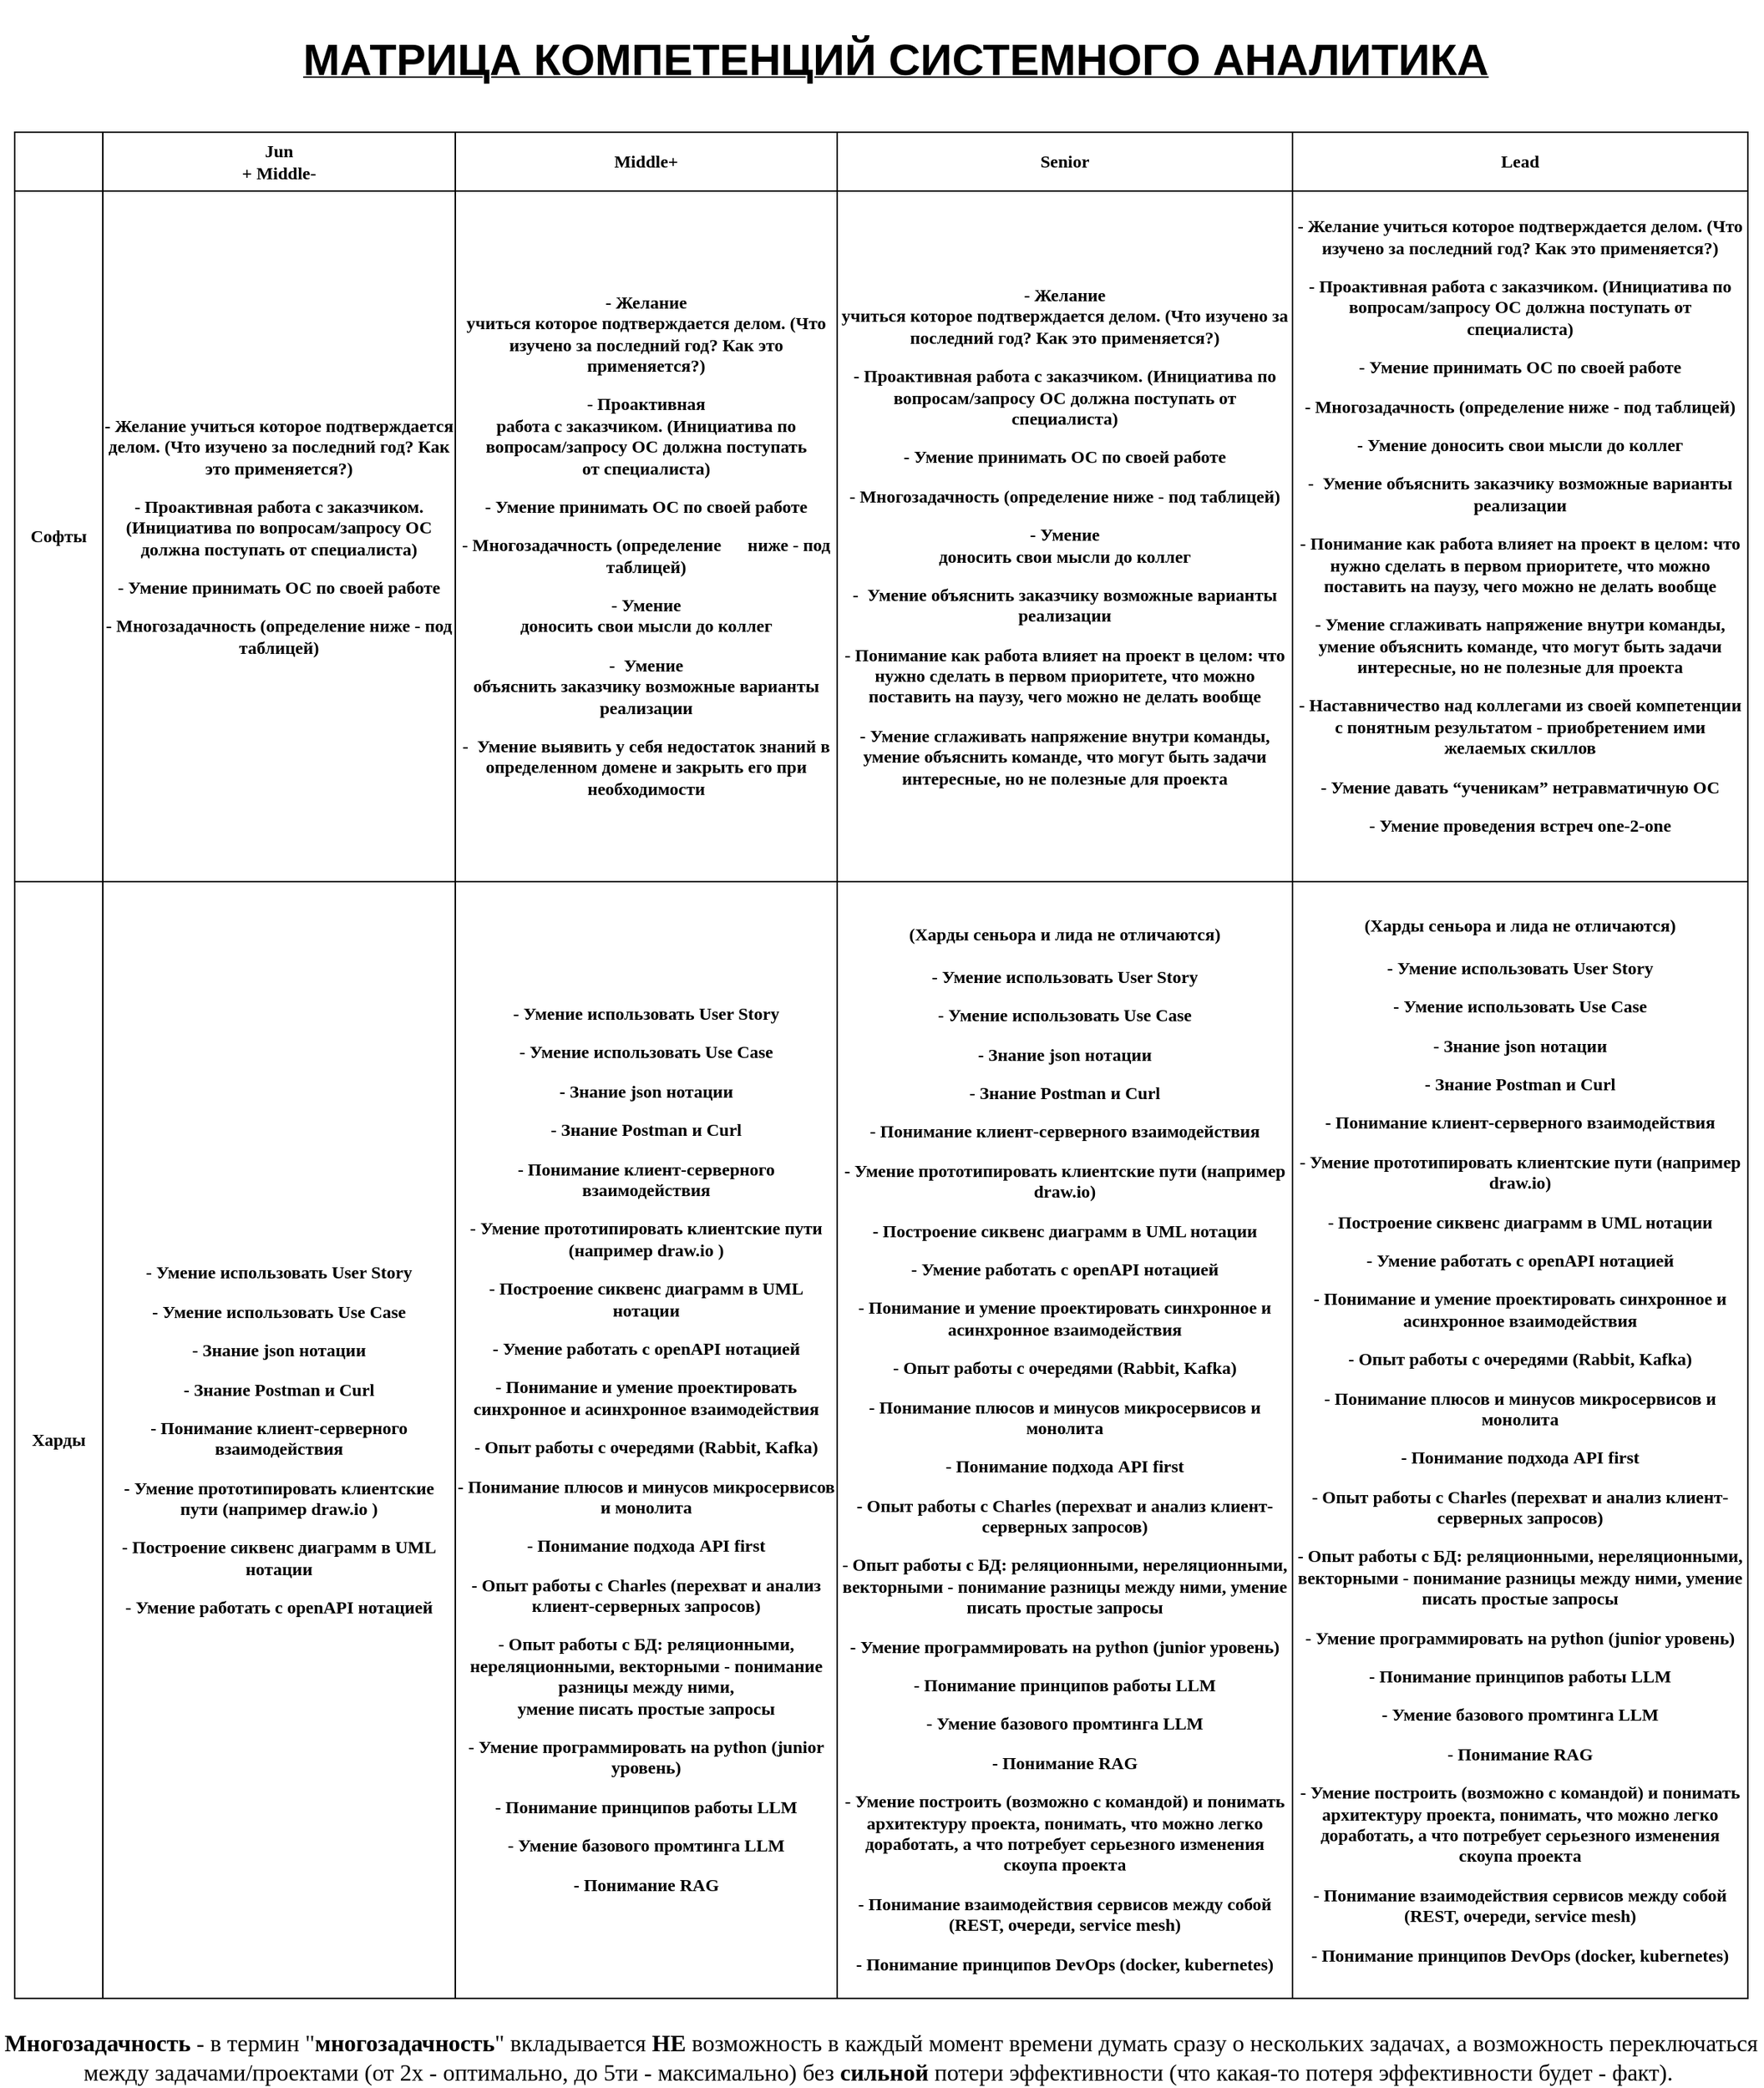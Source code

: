 <mxfile version="27.1.6">
  <diagram name="Страница — 1" id="mGW0HguZxzV9_WUO_xMd">
    <mxGraphModel dx="1426" dy="785" grid="1" gridSize="10" guides="1" tooltips="1" connect="1" arrows="1" fold="1" page="1" pageScale="1" pageWidth="827" pageHeight="1169" math="0" shadow="0">
      <root>
        <mxCell id="0" />
        <mxCell id="1" parent="0" />
        <mxCell id="4yrnK2TZLZaJWwU7wquU-1" value="" style="shape=table;startSize=0;container=1;collapsible=0;childLayout=tableLayout;fontStyle=1;fontSize=12;fontFamily=Times New Roman;" vertex="1" parent="1">
          <mxGeometry x="90" y="210" width="1180" height="1270" as="geometry" />
        </mxCell>
        <mxCell id="4yrnK2TZLZaJWwU7wquU-2" value="" style="shape=tableRow;horizontal=0;startSize=0;swimlaneHead=0;swimlaneBody=0;strokeColor=inherit;top=0;left=0;bottom=0;right=0;collapsible=0;dropTarget=0;fillColor=none;points=[[0,0.5],[1,0.5]];portConstraint=eastwest;fontStyle=1;fontSize=12;fontFamily=Times New Roman;" vertex="1" parent="4yrnK2TZLZaJWwU7wquU-1">
          <mxGeometry width="1180" height="40" as="geometry" />
        </mxCell>
        <mxCell id="4yrnK2TZLZaJWwU7wquU-3" value="" style="shape=partialRectangle;html=1;whiteSpace=wrap;connectable=0;strokeColor=inherit;overflow=hidden;fillColor=none;top=0;left=0;bottom=0;right=0;pointerEvents=1;fontStyle=1;fontSize=12;fontFamily=Times New Roman;" vertex="1" parent="4yrnK2TZLZaJWwU7wquU-2">
          <mxGeometry width="60" height="40" as="geometry">
            <mxRectangle width="60" height="40" as="alternateBounds" />
          </mxGeometry>
        </mxCell>
        <mxCell id="4yrnK2TZLZaJWwU7wquU-4" value="&lt;span&gt;&lt;span style=&quot;&quot;&gt;Jun&lt;br&gt;+ Middle-&lt;/span&gt;&lt;/span&gt;" style="shape=partialRectangle;html=1;whiteSpace=wrap;connectable=0;strokeColor=inherit;overflow=hidden;fillColor=none;top=0;left=0;bottom=0;right=0;pointerEvents=1;fontStyle=1;fontSize=12;fontFamily=Times New Roman;" vertex="1" parent="4yrnK2TZLZaJWwU7wquU-2">
          <mxGeometry x="60" width="240" height="40" as="geometry">
            <mxRectangle width="240" height="40" as="alternateBounds" />
          </mxGeometry>
        </mxCell>
        <mxCell id="4yrnK2TZLZaJWwU7wquU-5" value="&lt;span&gt;&lt;span style=&quot;&quot;&gt;Middle+&lt;/span&gt;&lt;/span&gt;" style="shape=partialRectangle;html=1;whiteSpace=wrap;connectable=0;strokeColor=inherit;overflow=hidden;fillColor=none;top=0;left=0;bottom=0;right=0;pointerEvents=1;fontStyle=1;fontSize=12;fontFamily=Times New Roman;" vertex="1" parent="4yrnK2TZLZaJWwU7wquU-2">
          <mxGeometry x="300" width="260" height="40" as="geometry">
            <mxRectangle width="260" height="40" as="alternateBounds" />
          </mxGeometry>
        </mxCell>
        <mxCell id="4yrnK2TZLZaJWwU7wquU-6" value="&lt;span&gt;&lt;span style=&quot;&quot;&gt;Senior&lt;/span&gt;&lt;/span&gt;" style="shape=partialRectangle;html=1;whiteSpace=wrap;connectable=0;strokeColor=inherit;overflow=hidden;fillColor=none;top=0;left=0;bottom=0;right=0;pointerEvents=1;fontStyle=1;fontSize=12;fontFamily=Times New Roman;" vertex="1" parent="4yrnK2TZLZaJWwU7wquU-2">
          <mxGeometry x="560" width="310" height="40" as="geometry">
            <mxRectangle width="310" height="40" as="alternateBounds" />
          </mxGeometry>
        </mxCell>
        <mxCell id="4yrnK2TZLZaJWwU7wquU-7" value="&lt;span&gt;&lt;span style=&quot;&quot;&gt;Lead&lt;/span&gt;&lt;/span&gt;" style="shape=partialRectangle;html=1;whiteSpace=wrap;connectable=0;strokeColor=inherit;overflow=hidden;fillColor=none;top=0;left=0;bottom=0;right=0;pointerEvents=1;fontStyle=1;fontSize=12;fontFamily=Times New Roman;" vertex="1" parent="4yrnK2TZLZaJWwU7wquU-2">
          <mxGeometry x="870" width="310" height="40" as="geometry">
            <mxRectangle width="310" height="40" as="alternateBounds" />
          </mxGeometry>
        </mxCell>
        <mxCell id="4yrnK2TZLZaJWwU7wquU-8" value="" style="shape=tableRow;horizontal=0;startSize=0;swimlaneHead=0;swimlaneBody=0;strokeColor=inherit;top=0;left=0;bottom=0;right=0;collapsible=0;dropTarget=0;fillColor=none;points=[[0,0.5],[1,0.5]];portConstraint=eastwest;fontStyle=1;fontSize=12;fontFamily=Times New Roman;" vertex="1" parent="4yrnK2TZLZaJWwU7wquU-1">
          <mxGeometry y="40" width="1180" height="470" as="geometry" />
        </mxCell>
        <mxCell id="4yrnK2TZLZaJWwU7wquU-9" value="&lt;span&gt;&lt;span style=&quot;&quot;&gt;Софты&lt;/span&gt;&lt;/span&gt;" style="shape=partialRectangle;html=1;whiteSpace=wrap;connectable=0;strokeColor=inherit;overflow=hidden;fillColor=none;top=0;left=0;bottom=0;right=0;pointerEvents=1;fontStyle=1;fontSize=12;fontFamily=Times New Roman;" vertex="1" parent="4yrnK2TZLZaJWwU7wquU-8">
          <mxGeometry width="60" height="470" as="geometry">
            <mxRectangle width="60" height="470" as="alternateBounds" />
          </mxGeometry>
        </mxCell>
        <mxCell id="4yrnK2TZLZaJWwU7wquU-10" value="&lt;p class=&quot;MsoNormal&quot;&gt;&lt;span&gt;&lt;span style=&quot;&quot;&gt;- Желание&amp;nbsp;учиться которое подтверждается делом. (Что изучено за последний год? Как это&amp;nbsp;применяется?)&lt;/span&gt;&lt;/span&gt;&lt;span style=&quot;&quot;&gt;&lt;/span&gt;&lt;/p&gt;&lt;p class=&quot;MsoNormal&quot;&gt;&lt;span style=&quot;background-color: transparent; color: light-dark(rgb(0, 0, 0), rgb(255, 255, 255));&quot;&gt;- Проактивная&amp;nbsp;&lt;/span&gt;&lt;span style=&quot;background-color: transparent; color: light-dark(rgb(0, 0, 0), rgb(255, 255, 255));&quot;&gt;работа с заказчиком. (Инициатива по вопросам/запросу ОС должна поступать от&amp;nbsp;&lt;/span&gt;&lt;span style=&quot;background-color: transparent; color: light-dark(rgb(0, 0, 0), rgb(255, 255, 255));&quot;&gt;специалиста)&lt;/span&gt;&lt;/p&gt;&lt;p class=&quot;MsoNormal&quot;&gt;&lt;span style=&quot;background-color: transparent; color: light-dark(rgb(0, 0, 0), rgb(255, 255, 255));&quot;&gt;- Умение&amp;nbsp;&lt;/span&gt;&lt;span style=&quot;background-color: transparent; color: light-dark(rgb(0, 0, 0), rgb(255, 255, 255));&quot;&gt;принимать ОС по своей работе&lt;/span&gt;&lt;/p&gt;&lt;p class=&quot;MsoNormal&quot;&gt;&lt;span style=&quot;background-color: transparent; color: light-dark(rgb(0, 0, 0), rgb(255, 255, 255));&quot;&gt;-&amp;nbsp;Многозадачность (определение ниже - под таблицей)&lt;/span&gt;&lt;/p&gt;" style="shape=partialRectangle;html=1;whiteSpace=wrap;connectable=0;strokeColor=inherit;overflow=hidden;fillColor=none;top=0;left=0;bottom=0;right=0;pointerEvents=1;fontStyle=1;fontSize=12;fontFamily=Times New Roman;" vertex="1" parent="4yrnK2TZLZaJWwU7wquU-8">
          <mxGeometry x="60" width="240" height="470" as="geometry">
            <mxRectangle width="240" height="470" as="alternateBounds" />
          </mxGeometry>
        </mxCell>
        <mxCell id="4yrnK2TZLZaJWwU7wquU-11" value="&lt;p class=&quot;MsoNormal&quot;&gt;&lt;span&gt;&lt;span style=&quot;&quot;&gt;- Желание&lt;br&gt;учиться которое подтверждается делом. (Что изучено за последний год? Как это&lt;br&gt;применяется?)&lt;/span&gt;&lt;/span&gt;&lt;span style=&quot;&quot;&gt;&lt;/span&gt;&lt;/p&gt;&lt;p class=&quot;MsoNormal&quot;&gt;&lt;span&gt;&lt;span style=&quot;&quot;&gt;- Проактивная&lt;br&gt;работа с заказчиком. (Инициатива по вопросам/запросу ОС должна поступать от&amp;nbsp;специалиста)&lt;/span&gt;&lt;/span&gt;&lt;span style=&quot;&quot;&gt;&lt;/span&gt;&lt;/p&gt;&lt;p class=&quot;MsoNormal&quot;&gt;&lt;span&gt;&lt;span style=&quot;&quot;&gt;- Умение&amp;nbsp;принимать ОС по своей работе&lt;/span&gt;&lt;/span&gt;&lt;span style=&quot;&quot;&gt;&lt;/span&gt;&lt;/p&gt;&lt;p class=&quot;MsoNormal&quot;&gt;&lt;span&gt;&lt;span style=&quot;&quot;&gt;-&amp;nbsp;Многозадачность (определение&amp;nbsp; &amp;nbsp; &amp;nbsp; ниже - под таблицей)&lt;/span&gt;&lt;/span&gt;&lt;span style=&quot;&quot;&gt;&lt;/span&gt;&lt;/p&gt;&lt;p class=&quot;MsoNormal&quot;&gt;&lt;span&gt;&lt;span style=&quot;&quot;&gt;- Умение&lt;br&gt;доносить свои мысли до коллег&lt;/span&gt;&lt;/span&gt;&lt;span style=&quot;&quot;&gt;&lt;/span&gt;&lt;/p&gt;&lt;p class=&quot;MsoNormal&quot;&gt;&lt;span&gt;&lt;span style=&quot;&quot;&gt;-&amp;nbsp; Умение&lt;br&gt;объяснить заказчику возможные варианты реализации&lt;/span&gt;&lt;/span&gt;&lt;span style=&quot;&quot;&gt;&lt;/span&gt;&lt;/p&gt;&lt;span&gt;&lt;span style=&quot;&quot;&gt;-&amp;nbsp; Умение выявить у себя недостаток знаний в определенном домене и закрыть его при&lt;br&gt;необходимости&lt;/span&gt;&lt;/span&gt;" style="shape=partialRectangle;html=1;whiteSpace=wrap;connectable=0;strokeColor=inherit;overflow=hidden;fillColor=none;top=0;left=0;bottom=0;right=0;pointerEvents=1;fontStyle=1;fontSize=12;fontFamily=Times New Roman;" vertex="1" parent="4yrnK2TZLZaJWwU7wquU-8">
          <mxGeometry x="300" width="260" height="470" as="geometry">
            <mxRectangle width="260" height="470" as="alternateBounds" />
          </mxGeometry>
        </mxCell>
        <mxCell id="4yrnK2TZLZaJWwU7wquU-12" value="&lt;p class=&quot;MsoNormal&quot;&gt;- Желание&lt;br&gt;учиться которое подтверждается делом. (Что изучено за последний год? Как это применяется?)&lt;/p&gt;&lt;p class=&quot;MsoNormal&quot;&gt;&lt;span style=&quot;background-color: transparent; color: light-dark(rgb(0, 0, 0), rgb(255, 255, 255));&quot;&gt;-&amp;nbsp;Проактивная работа с заказчиком. (Инициатива по вопросам/запросу ОС должна&amp;nbsp;поступать от специалиста)&lt;/span&gt;&lt;/p&gt;&lt;p class=&quot;MsoNormal&quot;&gt;- Умение&amp;nbsp;принимать ОС по своей работе&lt;/p&gt;&lt;p class=&quot;MsoNormal&quot;&gt;-&amp;nbsp;Многозадачность (определение ниже - под таблицей)&lt;/p&gt;&lt;p class=&quot;MsoNormal&quot;&gt;- Умение&lt;br&gt;доносить свои мысли до коллег&lt;/p&gt;&lt;p class=&quot;MsoNormal&quot;&gt;-&amp;nbsp;&amp;nbsp;Умение объяснить заказчику возможные варианты реализации&lt;/p&gt;&lt;p class=&quot;MsoNormal&quot;&gt;- Понимание&amp;nbsp;как работа влияет на проект в целом: что нужно сделать в первом приоритете,&amp;nbsp;что можно поставить на паузу, чего можно не делать вообще&lt;/p&gt;&lt;p class=&quot;MsoNormal&quot;&gt;- Умение&amp;nbsp;сглаживать напряжение внутри команды, умение объяснить команде, что могут&amp;nbsp;быть задачи интересные, но не полезные для проекта&lt;/p&gt;" style="shape=partialRectangle;html=1;whiteSpace=wrap;connectable=0;strokeColor=inherit;overflow=hidden;fillColor=none;top=0;left=0;bottom=0;right=0;pointerEvents=1;fontStyle=1;fontSize=12;fontFamily=Times New Roman;" vertex="1" parent="4yrnK2TZLZaJWwU7wquU-8">
          <mxGeometry x="560" width="310" height="470" as="geometry">
            <mxRectangle width="310" height="470" as="alternateBounds" />
          </mxGeometry>
        </mxCell>
        <mxCell id="4yrnK2TZLZaJWwU7wquU-13" value="&lt;p class=&quot;MsoNormal&quot;&gt;- Желание&amp;nbsp;учиться которое подтверждается делом. (Что изучено за последний год? Как это&amp;nbsp;применяется?)&lt;/p&gt;&lt;p class=&quot;MsoNormal&quot;&gt;-&amp;nbsp;Проактивная работа с заказчиком. (Инициатива по вопросам/запросу ОС должна&amp;nbsp;поступать от специалиста)&lt;/p&gt;&lt;p class=&quot;MsoNormal&quot;&gt;- Умение&amp;nbsp;принимать ОС по своей работе&lt;/p&gt;&lt;p class=&quot;MsoNormal&quot;&gt;-&amp;nbsp;Многозадачность (определение ниже - под таблицей)&lt;/p&gt;&lt;p class=&quot;MsoNormal&quot;&gt;- Умение&amp;nbsp;доносить свои мысли до коллег&lt;/p&gt;&lt;p class=&quot;MsoNormal&quot;&gt;-&amp;nbsp;&amp;nbsp;Умение объяснить заказчику возможные варианты реализации&lt;/p&gt;&lt;p class=&quot;MsoNormal&quot;&gt;- Понимание&amp;nbsp;как работа влияет на проект в целом: что нужно сделать в первом приоритете,&amp;nbsp;что можно поставить на паузу, чего можно не делать вообще&lt;/p&gt;&lt;p class=&quot;MsoNormal&quot;&gt;- Умение&amp;nbsp;сглаживать напряжение внутри команды, умение объяснить команде, что могут&amp;nbsp;быть задачи интересные, но не полезные для проекта&lt;/p&gt;&lt;p class=&quot;MsoNormal&quot;&gt;-&amp;nbsp;Наставничество над коллегами из своей компетенции с понятным результатом -&amp;nbsp;приобретением ими желаемых скиллов&lt;/p&gt;&lt;p class=&quot;MsoNormal&quot;&gt;- Умение&amp;nbsp;давать “ученикам” нетравматичную ОС&lt;/p&gt;&lt;p class=&quot;MsoNormal&quot;&gt;- Умение&amp;nbsp;проведения встреч one-2-one&lt;/p&gt;&lt;div&gt;&lt;br&gt;&lt;/div&gt;" style="shape=partialRectangle;html=1;whiteSpace=wrap;connectable=0;strokeColor=inherit;overflow=hidden;fillColor=none;top=0;left=0;bottom=0;right=0;pointerEvents=1;fontStyle=1;fontSize=12;fontFamily=Times New Roman;" vertex="1" parent="4yrnK2TZLZaJWwU7wquU-8">
          <mxGeometry x="870" width="310" height="470" as="geometry">
            <mxRectangle width="310" height="470" as="alternateBounds" />
          </mxGeometry>
        </mxCell>
        <mxCell id="4yrnK2TZLZaJWwU7wquU-14" value="" style="shape=tableRow;horizontal=0;startSize=0;swimlaneHead=0;swimlaneBody=0;strokeColor=inherit;top=0;left=0;bottom=0;right=0;collapsible=0;dropTarget=0;fillColor=none;points=[[0,0.5],[1,0.5]];portConstraint=eastwest;fontStyle=1;fontSize=12;fontFamily=Times New Roman;" vertex="1" parent="4yrnK2TZLZaJWwU7wquU-1">
          <mxGeometry y="510" width="1180" height="760" as="geometry" />
        </mxCell>
        <mxCell id="4yrnK2TZLZaJWwU7wquU-15" value="&lt;span&gt;&lt;span style=&quot;&quot;&gt;Харды&lt;/span&gt;&lt;/span&gt;" style="shape=partialRectangle;html=1;whiteSpace=wrap;connectable=0;strokeColor=inherit;overflow=hidden;fillColor=none;top=0;left=0;bottom=0;right=0;pointerEvents=1;fontStyle=1;fontSize=12;fontFamily=Times New Roman;" vertex="1" parent="4yrnK2TZLZaJWwU7wquU-14">
          <mxGeometry width="60" height="760" as="geometry">
            <mxRectangle width="60" height="760" as="alternateBounds" />
          </mxGeometry>
        </mxCell>
        <mxCell id="4yrnK2TZLZaJWwU7wquU-16" value="&lt;p class=&quot;MsoNormal&quot;&gt;- Умение&amp;nbsp;использовать&amp;nbsp;User Story&lt;/p&gt;&lt;p class=&quot;MsoNormal&quot;&gt;- Умение&amp;nbsp;&lt;span style=&quot;background-color: transparent; color: light-dark(rgb(0, 0, 0), rgb(255, 255, 255));&quot;&gt;использовать Use Case&lt;/span&gt;&lt;/p&gt;&lt;p class=&quot;MsoNormal&quot;&gt;- Знание&amp;nbsp;json нотации&lt;/p&gt;&lt;p class=&quot;MsoNormal&quot;&gt;- Знание&amp;nbsp;Postman и Curl&lt;/p&gt;&lt;p class=&quot;MsoNormal&quot;&gt;- Понимание&amp;nbsp;клиент-серверного взаимодействия&lt;/p&gt;&lt;p class=&quot;MsoNormal&quot;&gt;- Умение&amp;nbsp;прототипировать клиентские пути (например draw.io )&lt;/p&gt;&lt;p class=&quot;MsoNormal&quot;&gt;- Построение&amp;nbsp;сиквенс диаграмм в UML нотации&lt;/p&gt;&lt;p class=&quot;MsoNormal&quot;&gt;- Умение&amp;nbsp;работать с openAPI нотацией&lt;/p&gt;" style="shape=partialRectangle;html=1;whiteSpace=wrap;connectable=0;strokeColor=inherit;overflow=hidden;fillColor=none;top=0;left=0;bottom=0;right=0;pointerEvents=1;fontStyle=1;fontSize=12;fontFamily=Times New Roman;" vertex="1" parent="4yrnK2TZLZaJWwU7wquU-14">
          <mxGeometry x="60" width="240" height="760" as="geometry">
            <mxRectangle width="240" height="760" as="alternateBounds" />
          </mxGeometry>
        </mxCell>
        <mxCell id="4yrnK2TZLZaJWwU7wquU-17" value="&lt;p class=&quot;MsoNormal&quot;&gt;&lt;span&gt;&lt;span style=&quot;&quot;&gt;- Умение&amp;nbsp;использовать&lt;/span&gt;&lt;/span&gt;&lt;span style=&quot;&quot;&gt; &lt;span&gt;User Story&lt;/span&gt;&lt;/span&gt;&lt;/p&gt;&lt;p class=&quot;MsoNormal&quot;&gt;&lt;span&gt;&lt;span style=&quot;&quot;&gt;- Умение&amp;nbsp;использовать Use Case&lt;/span&gt;&lt;/span&gt;&lt;span style=&quot;&quot;&gt;&lt;/span&gt;&lt;/p&gt;&lt;p class=&quot;MsoNormal&quot;&gt;&lt;span&gt;&lt;span style=&quot;&quot;&gt;- Знание json&amp;nbsp;нотации&lt;/span&gt;&lt;/span&gt;&lt;span style=&quot;&quot;&gt;&lt;/span&gt;&lt;/p&gt;&lt;p class=&quot;MsoNormal&quot;&gt;&lt;span&gt;&lt;span style=&quot;&quot;&gt;- Знание&amp;nbsp;Postman и Curl&lt;/span&gt;&lt;/span&gt;&lt;span style=&quot;&quot;&gt;&lt;/span&gt;&lt;/p&gt;&lt;p class=&quot;MsoNormal&quot;&gt;&lt;span&gt;&lt;span style=&quot;&quot;&gt;- Понимание&amp;nbsp;клиент-серверного взаимодействия&lt;/span&gt;&lt;/span&gt;&lt;span style=&quot;&quot;&gt;&lt;/span&gt;&lt;/p&gt;&lt;p class=&quot;MsoNormal&quot;&gt;&lt;span&gt;&lt;span style=&quot;&quot;&gt;- Умение&amp;nbsp;прототипировать клиентские пути (например draw.io )&lt;/span&gt;&lt;/span&gt;&lt;span style=&quot;&quot;&gt;&lt;/span&gt;&lt;/p&gt;&lt;p class=&quot;MsoNormal&quot;&gt;&lt;span&gt;&lt;span style=&quot;&quot;&gt;- Построение&amp;nbsp;сиквенс диаграмм в UML нотации&lt;/span&gt;&lt;/span&gt;&lt;span style=&quot;&quot;&gt;&lt;/span&gt;&lt;/p&gt;&lt;p class=&quot;MsoNormal&quot;&gt;&lt;span&gt;&lt;span style=&quot;&quot;&gt;- Умение&amp;nbsp;работать с openAPI нотацией&lt;/span&gt;&lt;/span&gt;&lt;span style=&quot;&quot;&gt;&lt;/span&gt;&lt;/p&gt;&lt;p class=&quot;MsoNormal&quot;&gt;&lt;span&gt;&lt;span style=&quot;&quot;&gt;- Понимание и&amp;nbsp;умение проектировать синхронное и асинхронное взаимодействия&lt;/span&gt;&lt;/span&gt;&lt;span style=&quot;&quot;&gt;&lt;/span&gt;&lt;/p&gt;&lt;p class=&quot;MsoNormal&quot;&gt;&lt;span&gt;&lt;span style=&quot;&quot;&gt;- Опыт работы&amp;nbsp;с очередями (Rabbit, Kafka)&lt;/span&gt;&lt;/span&gt;&lt;span style=&quot;&quot;&gt;&lt;/span&gt;&lt;/p&gt;&lt;p class=&quot;MsoNormal&quot;&gt;&lt;span&gt;&lt;span style=&quot;&quot;&gt;- Понимание&amp;nbsp;плюсов и минусов микросервисов и монолита&lt;/span&gt;&lt;/span&gt;&lt;span style=&quot;font-family:&amp;lt;br/&amp;gt;&amp;quot;Times New Roman&amp;quot;,serif;mso-fareast-font-family:&amp;quot;Times New Roman&amp;quot;;mso-font-kerning:&amp;lt;br/&amp;gt;0pt;mso-ligatures:none;mso-fareast-language:RU&quot;&gt;&lt;/span&gt;&lt;/p&gt;&lt;p class=&quot;MsoNormal&quot;&gt;&lt;span&gt;&lt;span style=&quot;&quot;&gt;- Понимание&amp;nbsp;подхода API first&lt;/span&gt;&lt;/span&gt;&lt;span style=&quot;&quot;&gt;&lt;/span&gt;&lt;/p&gt;&lt;p class=&quot;MsoNormal&quot;&gt;&lt;span&gt;&lt;span style=&quot;&quot;&gt;- Опыт работы&amp;nbsp;с Charles (перехват и анализ клиент-серверных запросов)&lt;/span&gt;&lt;/span&gt;&lt;span style=&quot;&quot;&gt;&lt;/span&gt;&lt;/p&gt;&lt;p class=&quot;MsoNormal&quot;&gt;&lt;span&gt;&lt;span style=&quot;&quot;&gt;- Опыт работы&amp;nbsp;с БД: реляционными, нереляционными, векторными - понимание разницы между ними,&lt;br&gt;умение писать простые запросы&lt;/span&gt;&lt;/span&gt;&lt;span style=&quot;&quot;&gt;&lt;/span&gt;&lt;/p&gt;&lt;p class=&quot;MsoNormal&quot;&gt;&lt;span&gt;&lt;span style=&quot;&quot;&gt;- Умение&amp;nbsp;программировать на python (junior уровень)&lt;/span&gt;&lt;/span&gt;&lt;span style=&quot;font-family:&amp;lt;br/&amp;gt;&amp;quot;Times New Roman&amp;quot;,serif;mso-fareast-font-family:&amp;quot;Times New Roman&amp;quot;;mso-font-kerning:&amp;lt;br/&amp;gt;0pt;mso-ligatures:none;mso-fareast-language:RU&quot;&gt;&lt;/span&gt;&lt;/p&gt;&lt;p class=&quot;MsoNormal&quot;&gt;&lt;span&gt;&lt;span style=&quot;&quot;&gt;- Понимание&amp;nbsp;принципов работы LLM&lt;/span&gt;&lt;/span&gt;&lt;span style=&quot;&quot;&gt;&lt;/span&gt;&lt;/p&gt;&lt;p class=&quot;MsoNormal&quot;&gt;&lt;span&gt;&lt;span style=&quot;&quot;&gt;- Умение&amp;nbsp;базового промтинга LLM&lt;/span&gt;&lt;/span&gt;&lt;span style=&quot;&quot;&gt;&lt;/span&gt;&lt;/p&gt;&lt;span&gt;&lt;span style=&quot;&quot;&gt;- Понимание RAG&lt;/span&gt;&lt;/span&gt;" style="shape=partialRectangle;html=1;whiteSpace=wrap;connectable=0;strokeColor=inherit;overflow=hidden;fillColor=none;top=0;left=0;bottom=0;right=0;pointerEvents=1;fontStyle=1;fontSize=12;fontFamily=Times New Roman;" vertex="1" parent="4yrnK2TZLZaJWwU7wquU-14">
          <mxGeometry x="300" width="260" height="760" as="geometry">
            <mxRectangle width="260" height="760" as="alternateBounds" />
          </mxGeometry>
        </mxCell>
        <mxCell id="4yrnK2TZLZaJWwU7wquU-18" value="&lt;p class=&quot;MsoNormal&quot;&gt;&lt;span style=&quot;&quot;&gt;(Харды сеньора&amp;nbsp;и лида не отличаются)&lt;br&gt;&lt;br&gt;&lt;span&gt;- Умение использовать&lt;/span&gt; &lt;span&gt;User Story&lt;/span&gt;&lt;/span&gt;&lt;/p&gt;&lt;p class=&quot;MsoNormal&quot;&gt;&lt;span&gt;&lt;span style=&quot;&quot;&gt;- Умение&amp;nbsp;использовать Use Case&lt;/span&gt;&lt;/span&gt;&lt;span style=&quot;&quot;&gt;&lt;/span&gt;&lt;/p&gt;&lt;p class=&quot;MsoNormal&quot;&gt;&lt;span&gt;&lt;span style=&quot;&quot;&gt;- Знание json&amp;nbsp;нотации&lt;/span&gt;&lt;/span&gt;&lt;span style=&quot;&quot;&gt;&lt;/span&gt;&lt;/p&gt;&lt;p class=&quot;MsoNormal&quot;&gt;&lt;span&gt;&lt;span style=&quot;&quot;&gt;- Знание&amp;nbsp;Postman и Curl&lt;/span&gt;&lt;/span&gt;&lt;span style=&quot;&quot;&gt;&lt;/span&gt;&lt;/p&gt;&lt;p class=&quot;MsoNormal&quot;&gt;&lt;span&gt;&lt;span style=&quot;&quot;&gt;- Понимание&amp;nbsp;клиент-серверного взаимодействия&lt;/span&gt;&lt;/span&gt;&lt;span style=&quot;&quot;&gt;&lt;/span&gt;&lt;/p&gt;&lt;p class=&quot;MsoNormal&quot;&gt;&lt;span&gt;&lt;span style=&quot;&quot;&gt;- Умение&amp;nbsp;прототипировать клиентские пути (например draw.io)&lt;/span&gt;&lt;/span&gt;&lt;span style=&quot;&quot;&gt;&lt;/span&gt;&lt;/p&gt;&lt;p class=&quot;MsoNormal&quot;&gt;&lt;span&gt;&lt;span style=&quot;&quot;&gt;- Построение&amp;nbsp;сиквенс диаграмм в UML нотации&lt;/span&gt;&lt;/span&gt;&lt;span style=&quot;&quot;&gt;&lt;/span&gt;&lt;/p&gt;&lt;p class=&quot;MsoNormal&quot;&gt;&lt;span&gt;&lt;span style=&quot;&quot;&gt;- Умение&amp;nbsp;работать с openAPI нотацией&lt;/span&gt;&lt;/span&gt;&lt;span style=&quot;&quot;&gt;&lt;/span&gt;&lt;/p&gt;&lt;p class=&quot;MsoNormal&quot;&gt;&lt;span&gt;&lt;span style=&quot;&quot;&gt;- Понимание и&amp;nbsp;умение проектировать синхронное и асинхронное взаимодействия&lt;/span&gt;&lt;/span&gt;&lt;span style=&quot;&quot;&gt;&lt;/span&gt;&lt;/p&gt;&lt;p class=&quot;MsoNormal&quot;&gt;&lt;span&gt;&lt;span style=&quot;&quot;&gt;- Опыт работы&amp;nbsp;с очередями (Rabbit, Kafka)&lt;/span&gt;&lt;/span&gt;&lt;span style=&quot;&quot;&gt;&lt;/span&gt;&lt;/p&gt;&lt;p class=&quot;MsoNormal&quot;&gt;&lt;span&gt;&lt;span style=&quot;&quot;&gt;- Понимание&amp;nbsp;плюсов и минусов микросервисов и монолита&lt;/span&gt;&lt;/span&gt;&lt;span style=&quot;font-family:&amp;lt;br/&amp;gt;&amp;quot;Times New Roman&amp;quot;,serif;mso-fareast-font-family:&amp;quot;Times New Roman&amp;quot;;mso-font-kerning:&amp;lt;br/&amp;gt;0pt;mso-ligatures:none;mso-fareast-language:RU&quot;&gt;&lt;/span&gt;&lt;/p&gt;&lt;p class=&quot;MsoNormal&quot;&gt;&lt;span&gt;&lt;span style=&quot;&quot;&gt;- Понимание&amp;nbsp;подхода API first&lt;/span&gt;&lt;/span&gt;&lt;span style=&quot;&quot;&gt;&lt;/span&gt;&lt;/p&gt;&lt;p class=&quot;MsoNormal&quot;&gt;&lt;span&gt;&lt;span style=&quot;&quot;&gt;- Опыт работы&amp;nbsp;с Charles (перехват и анализ клиент-серверных запросов)&lt;/span&gt;&lt;/span&gt;&lt;span style=&quot;&quot;&gt;&lt;/span&gt;&lt;/p&gt;&lt;p class=&quot;MsoNormal&quot;&gt;&lt;span&gt;&lt;span style=&quot;&quot;&gt;- Опыт работы&amp;nbsp;с БД: реляционными, нереляционными, векторными - понимание разницы между ними,&amp;nbsp;умение писать простые запросы&lt;/span&gt;&lt;/span&gt;&lt;span style=&quot;&quot;&gt;&lt;/span&gt;&lt;/p&gt;&lt;p class=&quot;MsoNormal&quot;&gt;&lt;span&gt;&lt;span style=&quot;&quot;&gt;- Умение&amp;nbsp;программировать на python (junior уровень)&lt;/span&gt;&lt;/span&gt;&lt;span style=&quot;font-family:&amp;lt;br/&amp;gt;&amp;quot;Times New Roman&amp;quot;,serif;mso-fareast-font-family:&amp;quot;Times New Roman&amp;quot;;mso-font-kerning:&amp;lt;br/&amp;gt;0pt;mso-ligatures:none;mso-fareast-language:RU&quot;&gt;&lt;/span&gt;&lt;/p&gt;&lt;p class=&quot;MsoNormal&quot;&gt;&lt;span&gt;&lt;span style=&quot;&quot;&gt;- Понимание&amp;nbsp;принципов работы LLM&lt;/span&gt;&lt;/span&gt;&lt;span style=&quot;&quot;&gt;&lt;/span&gt;&lt;/p&gt;&lt;p class=&quot;MsoNormal&quot;&gt;&lt;span&gt;&lt;span style=&quot;&quot;&gt;- Умение&amp;nbsp;базового промтинга LLM&lt;/span&gt;&lt;/span&gt;&lt;span style=&quot;&quot;&gt;&lt;/span&gt;&lt;/p&gt;&lt;p class=&quot;MsoNormal&quot;&gt;&lt;span&gt;&lt;span style=&quot;&quot;&gt;- Понимание&amp;nbsp;RAG&lt;/span&gt;&lt;/span&gt;&lt;span style=&quot;&quot;&gt;&lt;/span&gt;&lt;/p&gt;&lt;p class=&quot;MsoNormal&quot;&gt;&lt;span&gt;&lt;span style=&quot;&quot;&gt;- Умение&amp;nbsp;построить (возможно с командой) и понимать архитектуру проекта, понимать, что&amp;nbsp;можно легко доработать, а что потребует серьезного изменения скоупа проекта&lt;/span&gt;&lt;/span&gt;&lt;span style=&quot;&quot;&gt;&lt;/span&gt;&lt;/p&gt;&lt;p class=&quot;MsoNormal&quot;&gt;&lt;span&gt;&lt;span style=&quot;&quot;&gt;- Понимание&amp;nbsp;взаимодействия сервисов между собой (REST, очереди, service mesh)&lt;/span&gt;&lt;/span&gt;&lt;span style=&quot;&quot;&gt;&lt;/span&gt;&lt;/p&gt;&lt;span&gt;&lt;span style=&quot;&quot;&gt;-&amp;nbsp;Понимание принципов DevOps (docker, kubernetes)&lt;/span&gt;&lt;/span&gt;" style="shape=partialRectangle;html=1;whiteSpace=wrap;connectable=0;strokeColor=inherit;overflow=hidden;fillColor=none;top=0;left=0;bottom=0;right=0;pointerEvents=1;fontStyle=1;fontSize=12;fontFamily=Times New Roman;" vertex="1" parent="4yrnK2TZLZaJWwU7wquU-14">
          <mxGeometry x="560" width="310" height="760" as="geometry">
            <mxRectangle width="310" height="760" as="alternateBounds" />
          </mxGeometry>
        </mxCell>
        <mxCell id="4yrnK2TZLZaJWwU7wquU-19" value="&lt;p class=&quot;MsoNormal&quot;&gt;(Харды сеньора&amp;nbsp;и лида не отличаются)&lt;br&gt;&lt;br&gt;- Умение использовать&amp;nbsp;User Story&lt;/p&gt;&lt;p class=&quot;MsoNormal&quot;&gt;- Умение&amp;nbsp;использовать Use Case&lt;/p&gt;&lt;p class=&quot;MsoNormal&quot;&gt;- Знание json&amp;nbsp;нотации&lt;/p&gt;&lt;p class=&quot;MsoNormal&quot;&gt;- Знание&amp;nbsp;Postman и Curl&lt;/p&gt;&lt;p class=&quot;MsoNormal&quot;&gt;- Понимание&amp;nbsp;клиент-серверного взаимодействия&lt;/p&gt;&lt;p class=&quot;MsoNormal&quot;&gt;- Умение&amp;nbsp;прототипировать клиентские пути (например draw.io)&lt;/p&gt;&lt;p class=&quot;MsoNormal&quot;&gt;- Построение&amp;nbsp;сиквенс диаграмм в UML нотации&lt;/p&gt;&lt;p class=&quot;MsoNormal&quot;&gt;- Умение&amp;nbsp;работать с openAPI нотацией&lt;/p&gt;&lt;p class=&quot;MsoNormal&quot;&gt;- Понимание и&amp;nbsp;умение проектировать синхронное и асинхронное взаимодействия&lt;/p&gt;&lt;p class=&quot;MsoNormal&quot;&gt;- Опыт работы&amp;nbsp;с очередями (Rabbit, Kafka)&lt;/p&gt;&lt;p class=&quot;MsoNormal&quot;&gt;- Понимание&amp;nbsp;плюсов и минусов микросервисов и монолита&lt;/p&gt;&lt;p class=&quot;MsoNormal&quot;&gt;- Понимание&amp;nbsp;подхода API first&lt;/p&gt;&lt;p class=&quot;MsoNormal&quot;&gt;- Опыт работы&amp;nbsp;с Charles (перехват и анализ клиент-серверных запросов)&lt;/p&gt;&lt;p class=&quot;MsoNormal&quot;&gt;- Опыт работы&amp;nbsp;с БД: реляционными, нереляционными, векторными - понимание разницы между ними,&amp;nbsp;умение писать простые запросы&lt;/p&gt;&lt;p class=&quot;MsoNormal&quot;&gt;- Умение&amp;nbsp;программировать на python (junior уровень)&lt;/p&gt;&lt;p class=&quot;MsoNormal&quot;&gt;- Понимание&amp;nbsp;принципов работы LLM&lt;/p&gt;&lt;p class=&quot;MsoNormal&quot;&gt;- Умение&amp;nbsp;базового промтинга LLM&lt;/p&gt;&lt;p class=&quot;MsoNormal&quot;&gt;- Понимание&amp;nbsp;RAG&lt;/p&gt;&lt;p class=&quot;MsoNormal&quot;&gt;- Умение&amp;nbsp;построить (возможно с командой) и понимать архитектуру проекта, понимать, что&amp;nbsp;можно легко доработать, а что потребует серьезного изменения скоупа проекта&lt;/p&gt;&lt;p class=&quot;MsoNormal&quot;&gt;- Понимание&amp;nbsp;взаимодействия сервисов между собой (REST, очереди, service mesh)&lt;/p&gt;&lt;p class=&quot;MsoNormal&quot;&gt;-&amp;nbsp;Понимание принципов DevOps (docker, kubernetes)&lt;/p&gt;" style="shape=partialRectangle;html=1;whiteSpace=wrap;connectable=0;strokeColor=inherit;overflow=hidden;fillColor=none;top=0;left=0;bottom=0;right=0;pointerEvents=1;fontStyle=1;fontSize=12;fontFamily=Times New Roman;" vertex="1" parent="4yrnK2TZLZaJWwU7wquU-14">
          <mxGeometry x="870" width="310" height="760" as="geometry">
            <mxRectangle width="310" height="760" as="alternateBounds" />
          </mxGeometry>
        </mxCell>
        <mxCell id="4yrnK2TZLZaJWwU7wquU-21" value="&lt;span style=&quot;font-size: 30px;&quot;&gt;МАТРИЦА КОМПЕТЕНЦИЙ СИСТЕМНОГО АНАЛИТИКА&lt;/span&gt;" style="text;html=1;align=center;verticalAlign=middle;whiteSpace=wrap;rounded=0;fontStyle=5" vertex="1" parent="1">
          <mxGeometry x="120" y="120" width="1140" height="80" as="geometry" />
        </mxCell>
        <mxCell id="4yrnK2TZLZaJWwU7wquU-22" value="&lt;b&gt;&lt;span style=&quot;font-size:12.0pt;font-family:&amp;quot;Times New Roman&amp;quot;,serif;&amp;lt;br/&amp;gt;mso-fareast-font-family:&amp;quot;Times New Roman&amp;quot;;mso-font-kerning:0pt;mso-ligatures:&amp;lt;br/&amp;gt;none;mso-ansi-language:RU;mso-fareast-language:RU;mso-bidi-language:AR-SA&quot;&gt;Многозадачность&lt;/span&gt;&lt;/b&gt;&lt;span style=&quot;font-size:12.0pt;font-family:&amp;quot;Times New Roman&amp;quot;,serif;mso-fareast-font-family:&amp;lt;br/&amp;gt;&amp;quot;Times New Roman&amp;quot;;mso-font-kerning:0pt;mso-ligatures:none;mso-ansi-language:&amp;lt;br/&amp;gt;RU;mso-fareast-language:RU;mso-bidi-language:AR-SA&quot;&gt;&amp;nbsp;- в термин &quot;&lt;b&gt;многозадачность&lt;/b&gt;&quot;&amp;nbsp;вкладывается&amp;nbsp;&lt;b&gt;НЕ&lt;/b&gt;&amp;nbsp;возможность в каждый момент времени думать&amp;nbsp;сразу о нескольких задачах, а возможность переключаться между&amp;nbsp;задачами/проектами (от 2х - оптимально, до 5ти - максимально) без&amp;nbsp;&lt;b&gt;сильной&lt;/b&gt;&amp;nbsp;потери&amp;nbsp;эффективности (что какая-то потеря эффективности будет - факт).&amp;nbsp;&lt;/span&gt;" style="text;html=1;align=center;verticalAlign=middle;whiteSpace=wrap;rounded=0;" vertex="1" parent="1">
          <mxGeometry x="80" y="1500" width="1200" height="40" as="geometry" />
        </mxCell>
      </root>
    </mxGraphModel>
  </diagram>
</mxfile>

